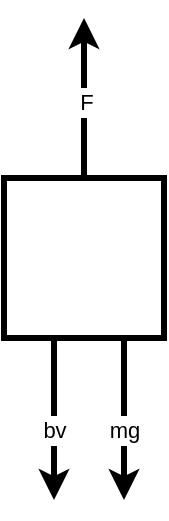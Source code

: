 <mxfile version="22.0.0" type="github">
  <diagram name="Page-1" id="ZImb_MyYqYFxsvIHfjOj">
    <mxGraphModel dx="78" dy="1211" grid="0" gridSize="10" guides="1" tooltips="1" connect="1" arrows="1" fold="1" page="1" pageScale="1" pageWidth="827" pageHeight="1169" math="0" shadow="0">
      <root>
        <mxCell id="0" />
        <mxCell id="1" parent="0" />
        <mxCell id="VeYQora-GTSYb9Arf-ad-8" style="edgeStyle=orthogonalEdgeStyle;rounded=0;orthogonalLoop=1;jettySize=auto;html=1;exitX=0.5;exitY=0;exitDx=0;exitDy=0;labelBorderColor=#ffffff;strokeWidth=3;" parent="1" source="VeYQora-GTSYb9Arf-ad-1" edge="1">
          <mxGeometry relative="1" as="geometry">
            <mxPoint x="374" y="7" as="targetPoint" />
          </mxGeometry>
        </mxCell>
        <mxCell id="VeYQora-GTSYb9Arf-ad-12" value="F" style="edgeLabel;html=1;align=center;verticalAlign=middle;resizable=0;points=[];labelBorderColor=#ffffff;" parent="VeYQora-GTSYb9Arf-ad-8" vertex="1" connectable="0">
          <mxGeometry x="-0.006" y="-2" relative="1" as="geometry">
            <mxPoint x="-2" y="1" as="offset" />
          </mxGeometry>
        </mxCell>
        <mxCell id="VeYQora-GTSYb9Arf-ad-10" style="edgeStyle=orthogonalEdgeStyle;rounded=0;orthogonalLoop=1;jettySize=auto;html=1;exitX=0.75;exitY=1;exitDx=0;exitDy=0;labelBorderColor=#ffffff;strokeWidth=3;" parent="1" source="VeYQora-GTSYb9Arf-ad-1" edge="1">
          <mxGeometry relative="1" as="geometry">
            <mxPoint x="394" y="248" as="targetPoint" />
            <Array as="points">
              <mxPoint x="394" y="245" />
            </Array>
          </mxGeometry>
        </mxCell>
        <mxCell id="VeYQora-GTSYb9Arf-ad-11" value="mg" style="edgeLabel;html=1;align=center;verticalAlign=middle;resizable=0;points=[];labelBorderColor=#ffffff;" parent="VeYQora-GTSYb9Arf-ad-10" vertex="1" connectable="0">
          <mxGeometry x="0.131" relative="1" as="geometry">
            <mxPoint as="offset" />
          </mxGeometry>
        </mxCell>
        <mxCell id="VeYQora-GTSYb9Arf-ad-1" value="" style="rounded=0;whiteSpace=wrap;html=1;labelBorderColor=#ffffff;strokeWidth=3;" parent="1" vertex="1">
          <mxGeometry x="334" y="87" width="80" height="80" as="geometry" />
        </mxCell>
        <mxCell id="bidFdPuQ9qB6XkCOd9nZ-2" style="edgeStyle=orthogonalEdgeStyle;rounded=0;orthogonalLoop=1;jettySize=auto;html=1;exitX=0.75;exitY=1;exitDx=0;exitDy=0;labelBorderColor=#ffffff;strokeWidth=3;" edge="1" parent="1">
          <mxGeometry relative="1" as="geometry">
            <mxPoint x="359" y="248" as="targetPoint" />
            <mxPoint x="359" y="167" as="sourcePoint" />
            <Array as="points">
              <mxPoint x="359" y="245" />
            </Array>
          </mxGeometry>
        </mxCell>
        <mxCell id="bidFdPuQ9qB6XkCOd9nZ-3" value="bv" style="edgeLabel;html=1;align=center;verticalAlign=middle;resizable=0;points=[];labelBorderColor=#ffffff;" vertex="1" connectable="0" parent="bidFdPuQ9qB6XkCOd9nZ-2">
          <mxGeometry x="0.131" relative="1" as="geometry">
            <mxPoint as="offset" />
          </mxGeometry>
        </mxCell>
      </root>
    </mxGraphModel>
  </diagram>
</mxfile>
